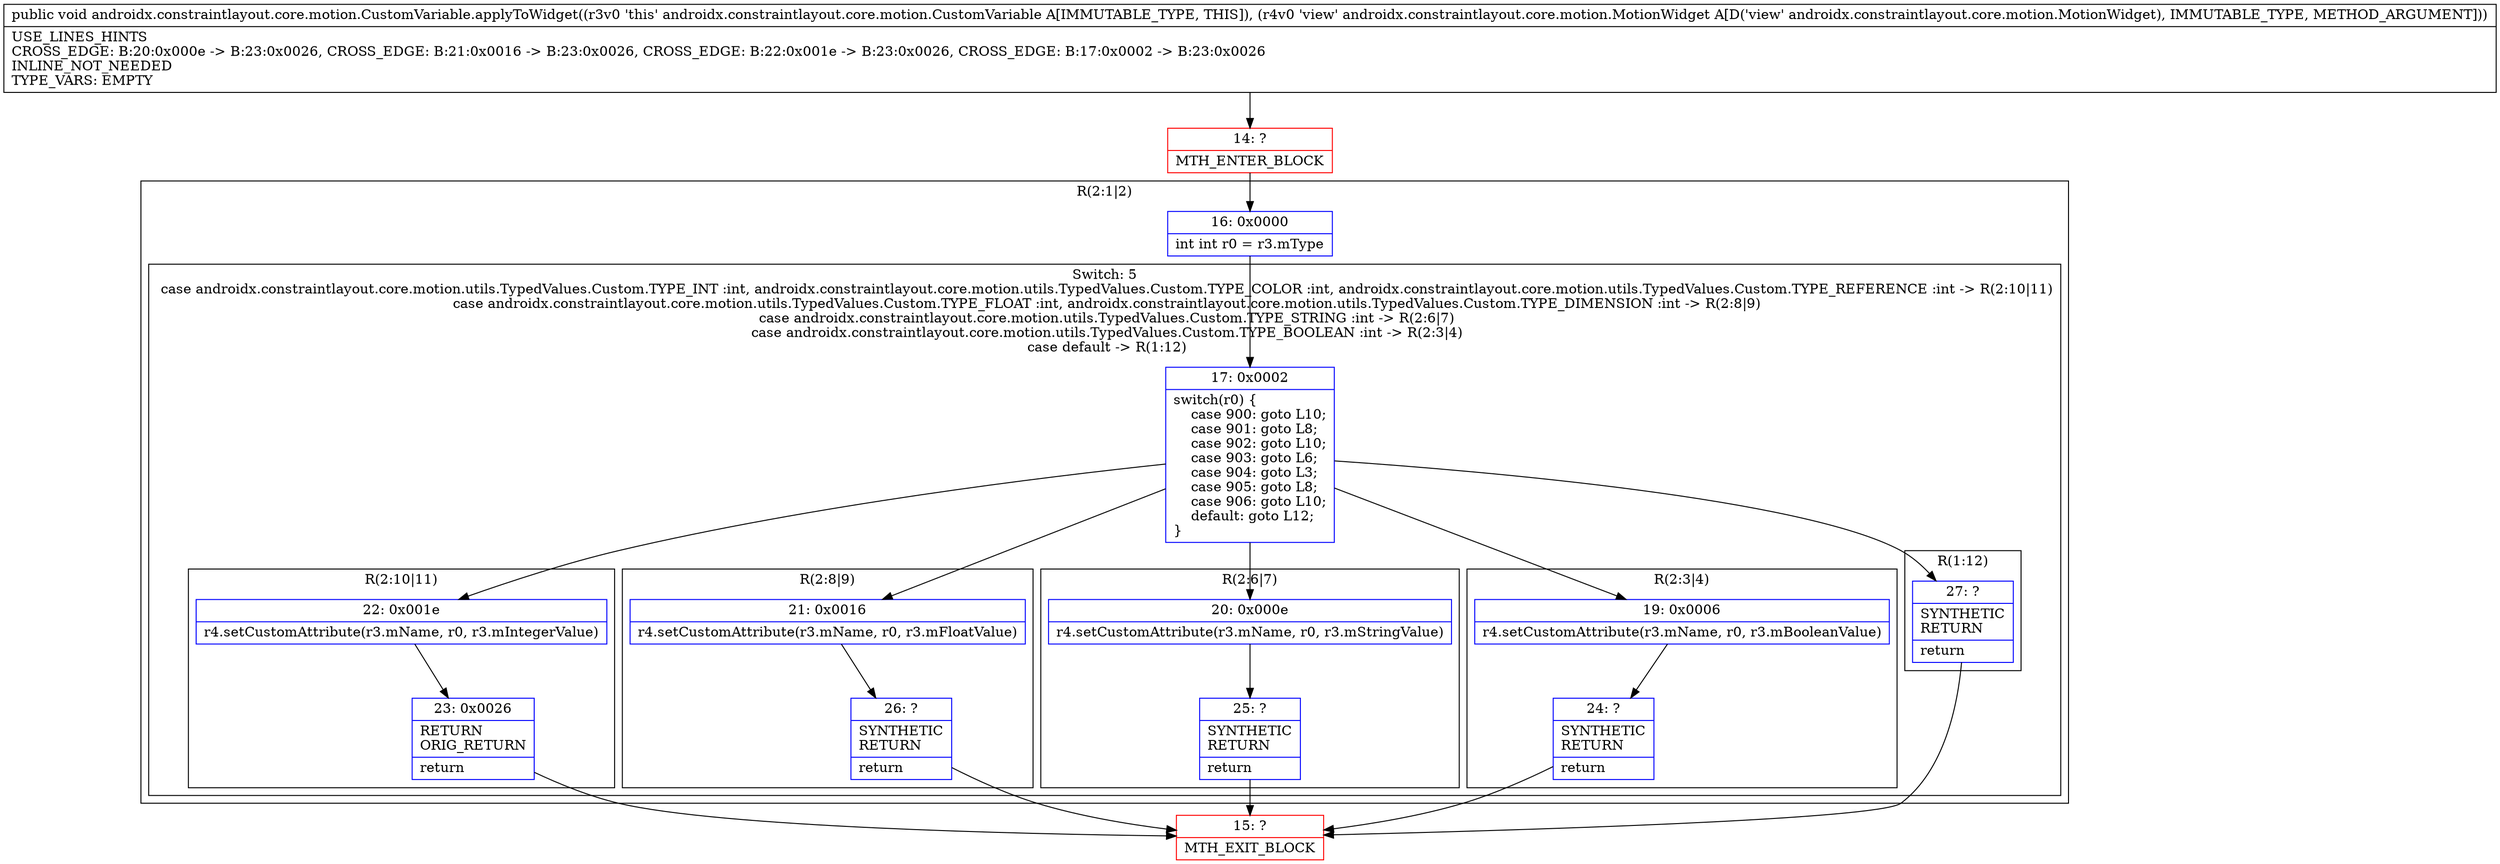 digraph "CFG forandroidx.constraintlayout.core.motion.CustomVariable.applyToWidget(Landroidx\/constraintlayout\/core\/motion\/MotionWidget;)V" {
subgraph cluster_Region_707849583 {
label = "R(2:1|2)";
node [shape=record,color=blue];
Node_16 [shape=record,label="{16\:\ 0x0000|int int r0 = r3.mType\l}"];
subgraph cluster_SwitchRegion_505246446 {
label = "Switch: 5
 case androidx.constraintlayout.core.motion.utils.TypedValues.Custom.TYPE_INT :int, androidx.constraintlayout.core.motion.utils.TypedValues.Custom.TYPE_COLOR :int, androidx.constraintlayout.core.motion.utils.TypedValues.Custom.TYPE_REFERENCE :int -> R(2:10|11)
 case androidx.constraintlayout.core.motion.utils.TypedValues.Custom.TYPE_FLOAT :int, androidx.constraintlayout.core.motion.utils.TypedValues.Custom.TYPE_DIMENSION :int -> R(2:8|9)
 case androidx.constraintlayout.core.motion.utils.TypedValues.Custom.TYPE_STRING :int -> R(2:6|7)
 case androidx.constraintlayout.core.motion.utils.TypedValues.Custom.TYPE_BOOLEAN :int -> R(2:3|4)
 case default -> R(1:12)";
node [shape=record,color=blue];
Node_17 [shape=record,label="{17\:\ 0x0002|switch(r0) \{\l    case 900: goto L10;\l    case 901: goto L8;\l    case 902: goto L10;\l    case 903: goto L6;\l    case 904: goto L3;\l    case 905: goto L8;\l    case 906: goto L10;\l    default: goto L12;\l\}\l}"];
subgraph cluster_Region_1349693875 {
label = "R(2:10|11)";
node [shape=record,color=blue];
Node_22 [shape=record,label="{22\:\ 0x001e|r4.setCustomAttribute(r3.mName, r0, r3.mIntegerValue)\l}"];
Node_23 [shape=record,label="{23\:\ 0x0026|RETURN\lORIG_RETURN\l|return\l}"];
}
subgraph cluster_Region_1723160955 {
label = "R(2:8|9)";
node [shape=record,color=blue];
Node_21 [shape=record,label="{21\:\ 0x0016|r4.setCustomAttribute(r3.mName, r0, r3.mFloatValue)\l}"];
Node_26 [shape=record,label="{26\:\ ?|SYNTHETIC\lRETURN\l|return\l}"];
}
subgraph cluster_Region_1271106391 {
label = "R(2:6|7)";
node [shape=record,color=blue];
Node_20 [shape=record,label="{20\:\ 0x000e|r4.setCustomAttribute(r3.mName, r0, r3.mStringValue)\l}"];
Node_25 [shape=record,label="{25\:\ ?|SYNTHETIC\lRETURN\l|return\l}"];
}
subgraph cluster_Region_1044126403 {
label = "R(2:3|4)";
node [shape=record,color=blue];
Node_19 [shape=record,label="{19\:\ 0x0006|r4.setCustomAttribute(r3.mName, r0, r3.mBooleanValue)\l}"];
Node_24 [shape=record,label="{24\:\ ?|SYNTHETIC\lRETURN\l|return\l}"];
}
subgraph cluster_Region_2136838546 {
label = "R(1:12)";
node [shape=record,color=blue];
Node_27 [shape=record,label="{27\:\ ?|SYNTHETIC\lRETURN\l|return\l}"];
}
}
}
Node_14 [shape=record,color=red,label="{14\:\ ?|MTH_ENTER_BLOCK\l}"];
Node_15 [shape=record,color=red,label="{15\:\ ?|MTH_EXIT_BLOCK\l}"];
MethodNode[shape=record,label="{public void androidx.constraintlayout.core.motion.CustomVariable.applyToWidget((r3v0 'this' androidx.constraintlayout.core.motion.CustomVariable A[IMMUTABLE_TYPE, THIS]), (r4v0 'view' androidx.constraintlayout.core.motion.MotionWidget A[D('view' androidx.constraintlayout.core.motion.MotionWidget), IMMUTABLE_TYPE, METHOD_ARGUMENT]))  | USE_LINES_HINTS\lCROSS_EDGE: B:20:0x000e \-\> B:23:0x0026, CROSS_EDGE: B:21:0x0016 \-\> B:23:0x0026, CROSS_EDGE: B:22:0x001e \-\> B:23:0x0026, CROSS_EDGE: B:17:0x0002 \-\> B:23:0x0026\lINLINE_NOT_NEEDED\lTYPE_VARS: EMPTY\l}"];
MethodNode -> Node_14;Node_16 -> Node_17;
Node_17 -> Node_19;
Node_17 -> Node_20;
Node_17 -> Node_21;
Node_17 -> Node_22;
Node_17 -> Node_27;
Node_22 -> Node_23;
Node_23 -> Node_15;
Node_21 -> Node_26;
Node_26 -> Node_15;
Node_20 -> Node_25;
Node_25 -> Node_15;
Node_19 -> Node_24;
Node_24 -> Node_15;
Node_27 -> Node_15;
Node_14 -> Node_16;
}

